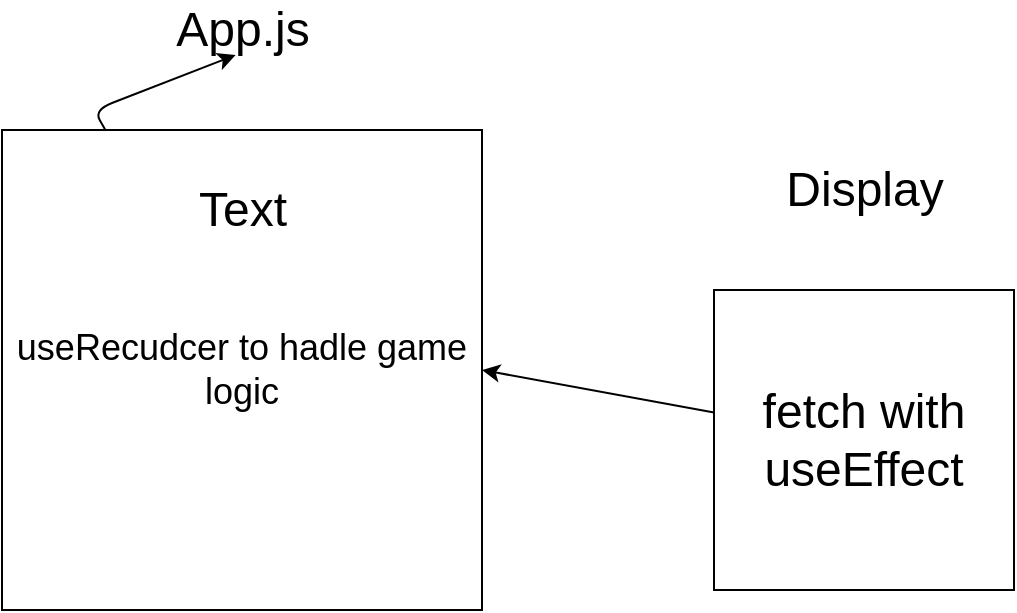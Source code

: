 <mxfile>
    <diagram id="qlJ32TyBu9sM4fZwUwB9" name="Page-1">
        <mxGraphModel dx="1313" dy="523" grid="1" gridSize="10" guides="1" tooltips="1" connect="1" arrows="1" fold="1" page="1" pageScale="1" pageWidth="827" pageHeight="1169" math="0" shadow="0">
            <root>
                <mxCell id="0"/>
                <mxCell id="1" parent="0"/>
                <mxCell id="4" value="" style="edgeStyle=none;html=1;entryX=0.46;entryY=1.125;entryDx=0;entryDy=0;entryPerimeter=0;" edge="1" parent="1" source="2" target="3">
                    <mxGeometry relative="1" as="geometry">
                        <Array as="points">
                            <mxPoint x="340" y="90"/>
                        </Array>
                    </mxGeometry>
                </mxCell>
                <mxCell id="2" value="&lt;font style=&quot;font-size: 18px&quot;&gt;useRecudcer to hadle game logic&lt;/font&gt;" style="whiteSpace=wrap;html=1;aspect=fixed;" vertex="1" parent="1">
                    <mxGeometry x="294" y="100" width="240" height="240" as="geometry"/>
                </mxCell>
                <mxCell id="3" value="&lt;font style=&quot;font-size: 24px&quot;&gt;App.js&lt;/font&gt;" style="text;html=1;align=center;verticalAlign=middle;resizable=0;points=[];autosize=1;strokeColor=none;fillColor=none;" vertex="1" parent="1">
                    <mxGeometry x="374" y="40" width="80" height="20" as="geometry"/>
                </mxCell>
                <mxCell id="5" value="Text" style="text;html=1;align=center;verticalAlign=middle;resizable=0;points=[];autosize=1;strokeColor=none;fillColor=none;fontSize=24;" vertex="1" parent="1">
                    <mxGeometry x="394" y="130" width="40" height="20" as="geometry"/>
                </mxCell>
                <mxCell id="8" style="edgeStyle=none;html=1;entryX=1;entryY=0.5;entryDx=0;entryDy=0;fontSize=24;" edge="1" parent="1" source="6" target="2">
                    <mxGeometry relative="1" as="geometry"/>
                </mxCell>
                <mxCell id="6" value="fetch with useEffect" style="whiteSpace=wrap;html=1;aspect=fixed;fontSize=24;" vertex="1" parent="1">
                    <mxGeometry x="650" y="180" width="150" height="150" as="geometry"/>
                </mxCell>
                <mxCell id="7" value="Display" style="text;html=1;resizable=0;autosize=1;align=center;verticalAlign=middle;points=[];fillColor=none;strokeColor=none;rounded=0;fontSize=24;" vertex="1" parent="1">
                    <mxGeometry x="680" y="115" width="90" height="30" as="geometry"/>
                </mxCell>
            </root>
        </mxGraphModel>
    </diagram>
</mxfile>